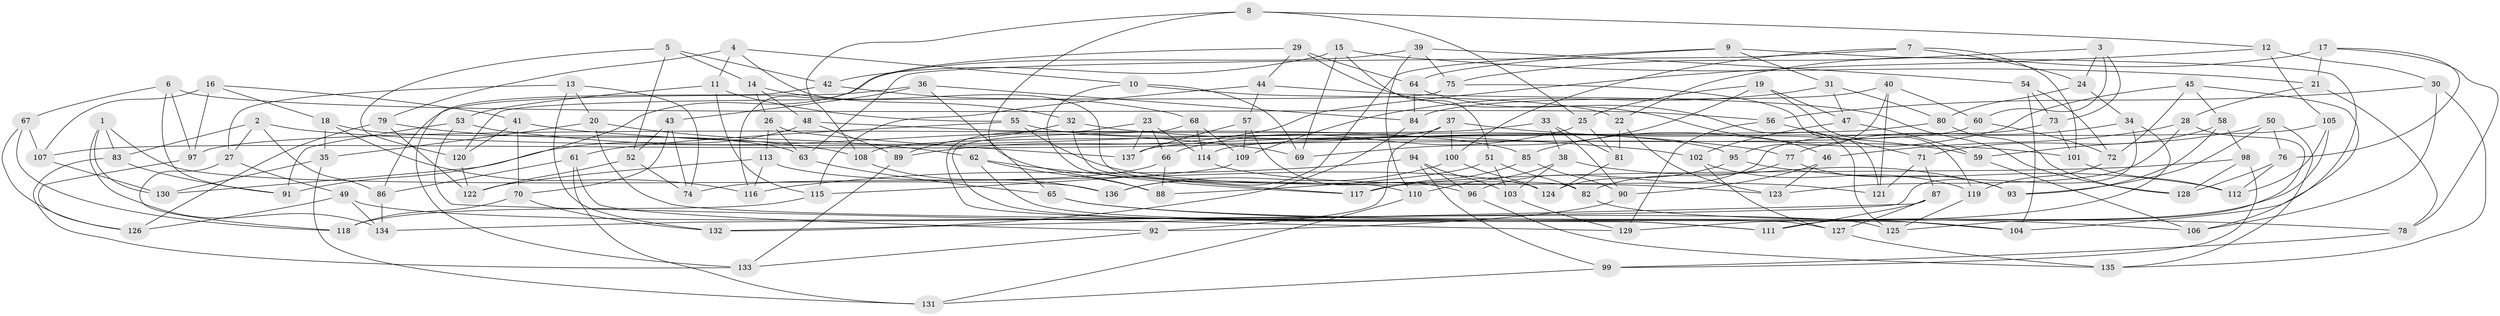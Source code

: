 // Generated by graph-tools (version 1.1) at 2025/50/03/09/25 03:50:55]
// undirected, 137 vertices, 274 edges
graph export_dot {
graph [start="1"]
  node [color=gray90,style=filled];
  1;
  2;
  3;
  4;
  5;
  6;
  7;
  8;
  9;
  10;
  11;
  12;
  13;
  14;
  15;
  16;
  17;
  18;
  19;
  20;
  21;
  22;
  23;
  24;
  25;
  26;
  27;
  28;
  29;
  30;
  31;
  32;
  33;
  34;
  35;
  36;
  37;
  38;
  39;
  40;
  41;
  42;
  43;
  44;
  45;
  46;
  47;
  48;
  49;
  50;
  51;
  52;
  53;
  54;
  55;
  56;
  57;
  58;
  59;
  60;
  61;
  62;
  63;
  64;
  65;
  66;
  67;
  68;
  69;
  70;
  71;
  72;
  73;
  74;
  75;
  76;
  77;
  78;
  79;
  80;
  81;
  82;
  83;
  84;
  85;
  86;
  87;
  88;
  89;
  90;
  91;
  92;
  93;
  94;
  95;
  96;
  97;
  98;
  99;
  100;
  101;
  102;
  103;
  104;
  105;
  106;
  107;
  108;
  109;
  110;
  111;
  112;
  113;
  114;
  115;
  116;
  117;
  118;
  119;
  120;
  121;
  122;
  123;
  124;
  125;
  126;
  127;
  128;
  129;
  130;
  131;
  132;
  133;
  134;
  135;
  136;
  137;
  1 -- 134;
  1 -- 130;
  1 -- 136;
  1 -- 83;
  2 -- 86;
  2 -- 83;
  2 -- 27;
  2 -- 101;
  3 -- 24;
  3 -- 73;
  3 -- 75;
  3 -- 60;
  4 -- 82;
  4 -- 11;
  4 -- 79;
  4 -- 10;
  5 -- 52;
  5 -- 14;
  5 -- 42;
  5 -- 120;
  6 -- 67;
  6 -- 91;
  6 -- 56;
  6 -- 97;
  7 -- 63;
  7 -- 24;
  7 -- 101;
  7 -- 100;
  8 -- 88;
  8 -- 108;
  8 -- 25;
  8 -- 12;
  9 -- 31;
  9 -- 136;
  9 -- 64;
  9 -- 104;
  10 -- 117;
  10 -- 22;
  10 -- 69;
  11 -- 115;
  11 -- 55;
  11 -- 53;
  12 -- 105;
  12 -- 89;
  12 -- 30;
  13 -- 132;
  13 -- 27;
  13 -- 74;
  13 -- 20;
  14 -- 48;
  14 -- 26;
  14 -- 32;
  15 -- 51;
  15 -- 21;
  15 -- 42;
  15 -- 69;
  16 -- 107;
  16 -- 41;
  16 -- 18;
  16 -- 97;
  17 -- 21;
  17 -- 78;
  17 -- 76;
  17 -- 22;
  18 -- 35;
  18 -- 116;
  18 -- 63;
  19 -- 47;
  19 -- 119;
  19 -- 25;
  19 -- 69;
  20 -- 62;
  20 -- 104;
  20 -- 35;
  21 -- 78;
  21 -- 28;
  22 -- 123;
  22 -- 81;
  23 -- 114;
  23 -- 111;
  23 -- 66;
  23 -- 137;
  24 -- 80;
  24 -- 34;
  25 -- 66;
  25 -- 81;
  26 -- 63;
  26 -- 113;
  26 -- 137;
  27 -- 49;
  27 -- 118;
  28 -- 125;
  28 -- 46;
  28 -- 123;
  29 -- 46;
  29 -- 64;
  29 -- 116;
  29 -- 44;
  30 -- 135;
  30 -- 106;
  30 -- 56;
  31 -- 47;
  31 -- 109;
  31 -- 80;
  32 -- 89;
  32 -- 77;
  32 -- 110;
  33 -- 90;
  33 -- 81;
  33 -- 38;
  33 -- 97;
  34 -- 134;
  34 -- 129;
  34 -- 77;
  35 -- 131;
  35 -- 130;
  36 -- 43;
  36 -- 86;
  36 -- 65;
  36 -- 84;
  37 -- 107;
  37 -- 92;
  37 -- 59;
  37 -- 100;
  38 -- 93;
  38 -- 110;
  38 -- 103;
  39 -- 110;
  39 -- 54;
  39 -- 75;
  39 -- 91;
  40 -- 95;
  40 -- 121;
  40 -- 84;
  40 -- 60;
  41 -- 102;
  41 -- 120;
  41 -- 70;
  42 -- 68;
  42 -- 133;
  43 -- 70;
  43 -- 74;
  43 -- 52;
  44 -- 57;
  44 -- 115;
  44 -- 128;
  45 -- 85;
  45 -- 106;
  45 -- 58;
  45 -- 72;
  46 -- 123;
  46 -- 90;
  47 -- 102;
  47 -- 59;
  48 -- 130;
  48 -- 89;
  48 -- 85;
  49 -- 134;
  49 -- 125;
  49 -- 126;
  50 -- 93;
  50 -- 76;
  50 -- 135;
  50 -- 59;
  51 -- 103;
  51 -- 82;
  51 -- 88;
  52 -- 74;
  52 -- 122;
  53 -- 91;
  53 -- 69;
  53 -- 129;
  54 -- 104;
  54 -- 73;
  54 -- 72;
  55 -- 123;
  55 -- 61;
  55 -- 95;
  56 -- 71;
  56 -- 129;
  57 -- 137;
  57 -- 109;
  57 -- 96;
  58 -- 71;
  58 -- 98;
  58 -- 93;
  59 -- 106;
  60 -- 72;
  60 -- 108;
  61 -- 86;
  61 -- 131;
  61 -- 92;
  62 -- 117;
  62 -- 127;
  62 -- 88;
  63 -- 65;
  64 -- 125;
  64 -- 84;
  65 -- 78;
  65 -- 106;
  66 -- 74;
  66 -- 88;
  67 -- 126;
  67 -- 118;
  67 -- 107;
  68 -- 114;
  68 -- 109;
  68 -- 111;
  70 -- 132;
  70 -- 118;
  71 -- 87;
  71 -- 121;
  72 -- 119;
  73 -- 124;
  73 -- 101;
  75 -- 120;
  75 -- 121;
  76 -- 128;
  76 -- 112;
  77 -- 82;
  77 -- 93;
  78 -- 99;
  79 -- 108;
  79 -- 126;
  79 -- 122;
  80 -- 128;
  80 -- 137;
  81 -- 124;
  82 -- 104;
  83 -- 133;
  83 -- 91;
  84 -- 132;
  85 -- 117;
  85 -- 90;
  86 -- 134;
  87 -- 132;
  87 -- 111;
  87 -- 127;
  89 -- 133;
  90 -- 92;
  92 -- 133;
  94 -- 116;
  94 -- 103;
  94 -- 99;
  94 -- 96;
  95 -- 112;
  95 -- 96;
  96 -- 135;
  97 -- 126;
  98 -- 128;
  98 -- 99;
  98 -- 117;
  99 -- 131;
  100 -- 136;
  100 -- 124;
  101 -- 112;
  102 -- 119;
  102 -- 127;
  103 -- 129;
  105 -- 112;
  105 -- 111;
  105 -- 114;
  107 -- 130;
  108 -- 136;
  109 -- 115;
  110 -- 131;
  113 -- 124;
  113 -- 122;
  113 -- 116;
  114 -- 121;
  115 -- 118;
  119 -- 125;
  120 -- 122;
  127 -- 135;
}
